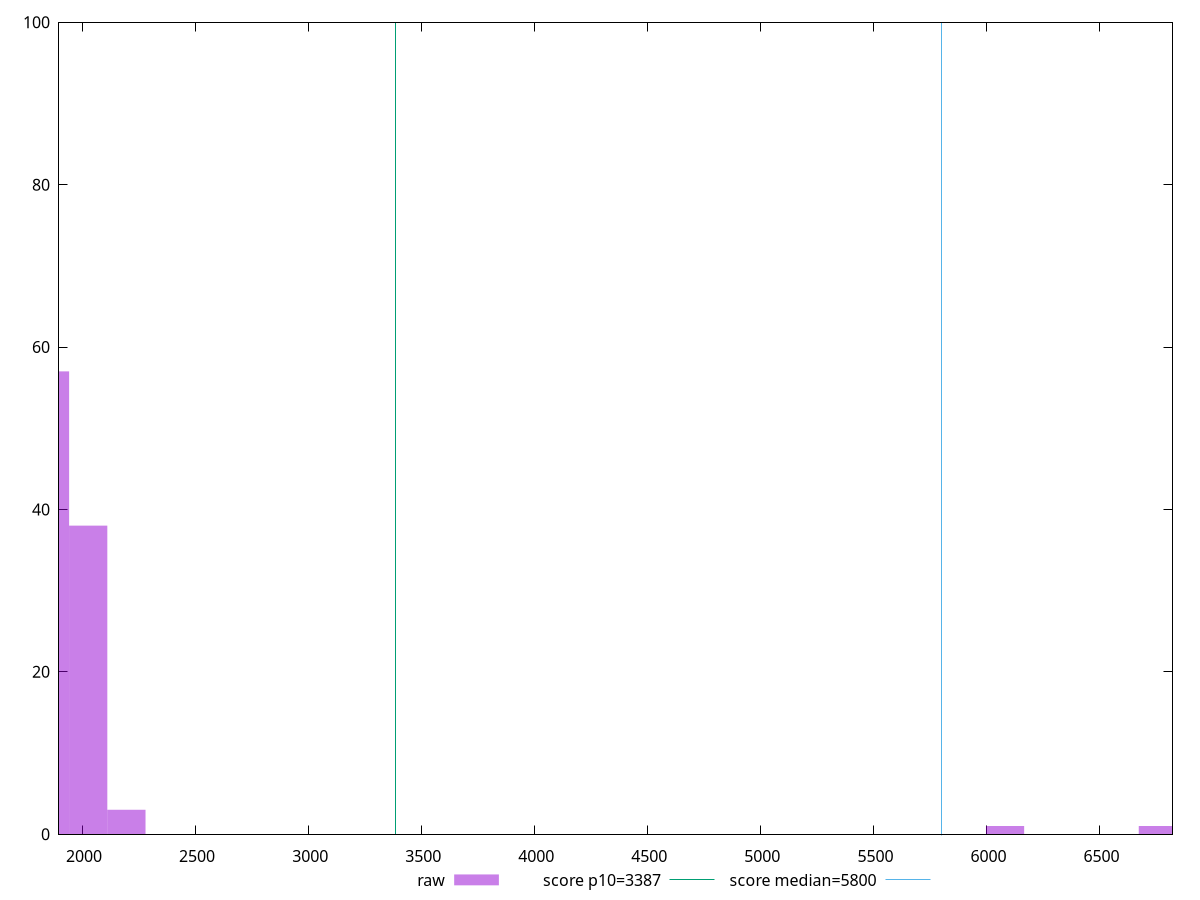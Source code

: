 reset

$raw <<EOF
6758.032555097856 1
6082.22929958807 1
2027.4097665293566 38
1858.4589526519103 57
2196.360580406803 3
EOF

set key outside below
set boxwidth 168.9508138774464
set xrange [1898.2045000000003:6822.778100198937]
set yrange [0:100]
set trange [0:100]
set style fill transparent solid 0.5 noborder

set parametric
set terminal svg size 640, 490 enhanced background rgb 'white'
set output "report_00017_2021-02-10T15-08-03.406Z/speed-index/samples/pages+cached+noadtech/raw/histogram.svg"

plot $raw title "raw" with boxes, \
     3387,t title "score p10=3387", \
     5800,t title "score median=5800"

reset
